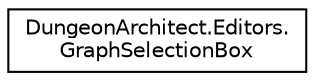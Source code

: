 digraph "Graphical Class Hierarchy"
{
  edge [fontname="Helvetica",fontsize="10",labelfontname="Helvetica",labelfontsize="10"];
  node [fontname="Helvetica",fontsize="10",shape=record];
  rankdir="LR";
  Node1 [label="DungeonArchitect.Editors.\lGraphSelectionBox",height=0.2,width=0.4,color="black", fillcolor="white", style="filled",URL="$class_dungeon_architect_1_1_editors_1_1_graph_selection_box.html",tooltip="Manages the selection box for selecting multiple objects in the graph editor "];
}
